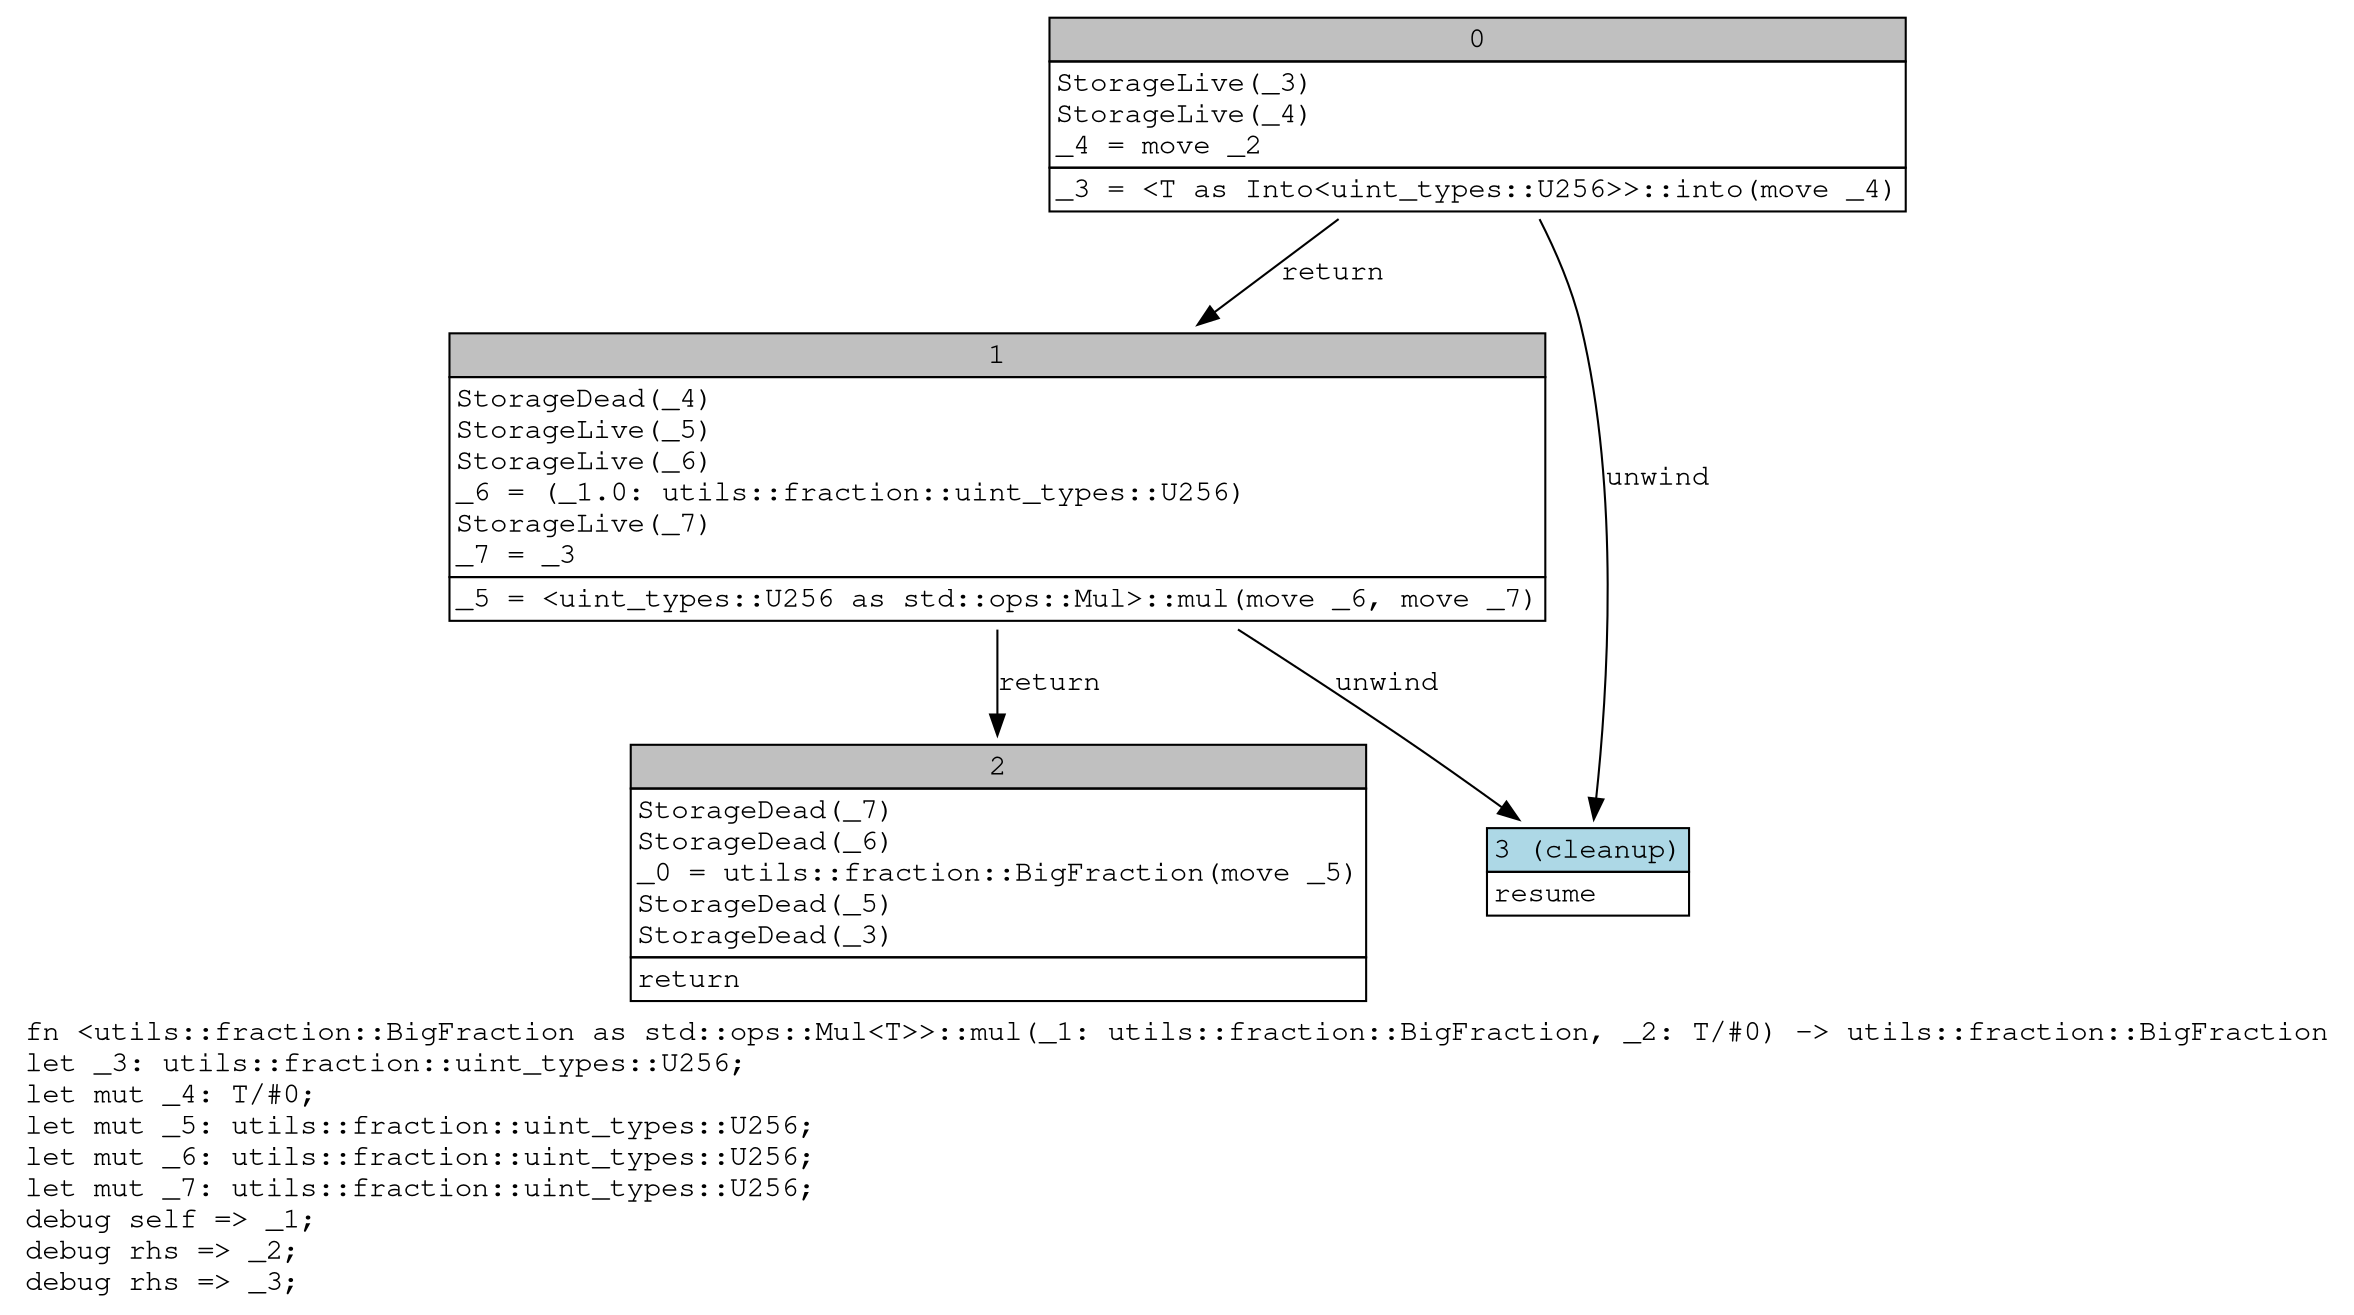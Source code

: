 digraph Mir_0_2462 {
    graph [fontname="Courier, monospace"];
    node [fontname="Courier, monospace"];
    edge [fontname="Courier, monospace"];
    label=<fn &lt;utils::fraction::BigFraction as std::ops::Mul&lt;T&gt;&gt;::mul(_1: utils::fraction::BigFraction, _2: T/#0) -&gt; utils::fraction::BigFraction<br align="left"/>let _3: utils::fraction::uint_types::U256;<br align="left"/>let mut _4: T/#0;<br align="left"/>let mut _5: utils::fraction::uint_types::U256;<br align="left"/>let mut _6: utils::fraction::uint_types::U256;<br align="left"/>let mut _7: utils::fraction::uint_types::U256;<br align="left"/>debug self =&gt; _1;<br align="left"/>debug rhs =&gt; _2;<br align="left"/>debug rhs =&gt; _3;<br align="left"/>>;
    bb0__0_2462 [shape="none", label=<<table border="0" cellborder="1" cellspacing="0"><tr><td bgcolor="gray" align="center" colspan="1">0</td></tr><tr><td align="left" balign="left">StorageLive(_3)<br/>StorageLive(_4)<br/>_4 = move _2<br/></td></tr><tr><td align="left">_3 = &lt;T as Into&lt;uint_types::U256&gt;&gt;::into(move _4)</td></tr></table>>];
    bb1__0_2462 [shape="none", label=<<table border="0" cellborder="1" cellspacing="0"><tr><td bgcolor="gray" align="center" colspan="1">1</td></tr><tr><td align="left" balign="left">StorageDead(_4)<br/>StorageLive(_5)<br/>StorageLive(_6)<br/>_6 = (_1.0: utils::fraction::uint_types::U256)<br/>StorageLive(_7)<br/>_7 = _3<br/></td></tr><tr><td align="left">_5 = &lt;uint_types::U256 as std::ops::Mul&gt;::mul(move _6, move _7)</td></tr></table>>];
    bb2__0_2462 [shape="none", label=<<table border="0" cellborder="1" cellspacing="0"><tr><td bgcolor="gray" align="center" colspan="1">2</td></tr><tr><td align="left" balign="left">StorageDead(_7)<br/>StorageDead(_6)<br/>_0 = utils::fraction::BigFraction(move _5)<br/>StorageDead(_5)<br/>StorageDead(_3)<br/></td></tr><tr><td align="left">return</td></tr></table>>];
    bb3__0_2462 [shape="none", label=<<table border="0" cellborder="1" cellspacing="0"><tr><td bgcolor="lightblue" align="center" colspan="1">3 (cleanup)</td></tr><tr><td align="left">resume</td></tr></table>>];
    bb0__0_2462 -> bb1__0_2462 [label="return"];
    bb0__0_2462 -> bb3__0_2462 [label="unwind"];
    bb1__0_2462 -> bb2__0_2462 [label="return"];
    bb1__0_2462 -> bb3__0_2462 [label="unwind"];
}
